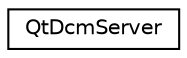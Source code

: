 digraph "Graphical Class Hierarchy"
{
  edge [fontname="Helvetica",fontsize="10",labelfontname="Helvetica",labelfontsize="10"];
  node [fontname="Helvetica",fontsize="10",shape=record];
  rankdir="LR";
  Node1 [label="QtDcmServer",height=0.2,width=0.4,color="black", fillcolor="white", style="filled",URL="$classQtDcmServer.html",tooltip="This class is a representation of a Dicom PACS server. "];
}
